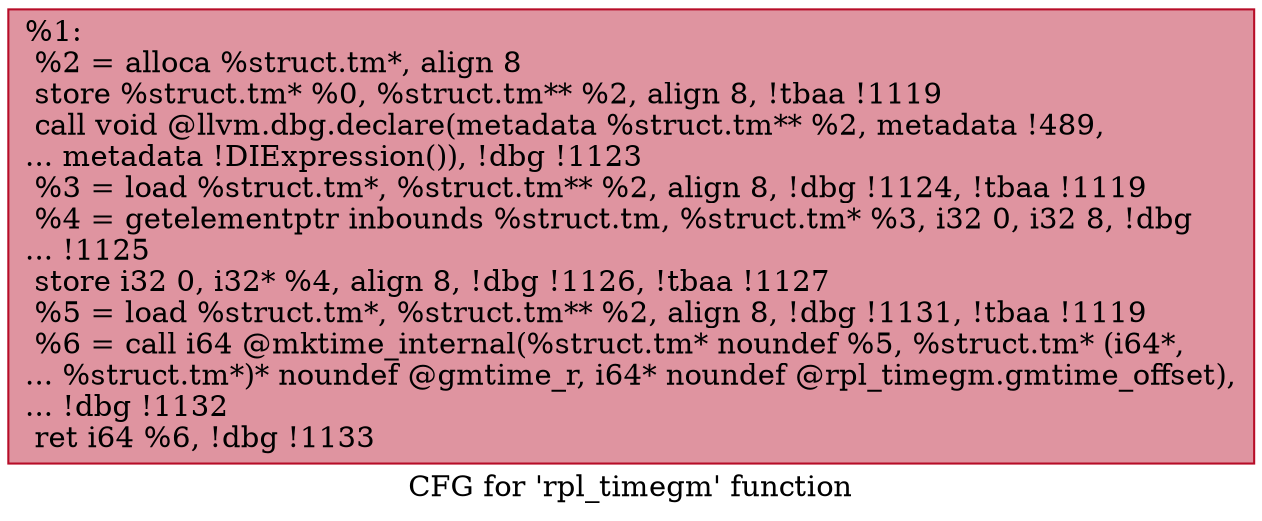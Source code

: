 digraph "CFG for 'rpl_timegm' function" {
	label="CFG for 'rpl_timegm' function";

	Node0x1866820 [shape=record,color="#b70d28ff", style=filled, fillcolor="#b70d2870",label="{%1:\l  %2 = alloca %struct.tm*, align 8\l  store %struct.tm* %0, %struct.tm** %2, align 8, !tbaa !1119\l  call void @llvm.dbg.declare(metadata %struct.tm** %2, metadata !489,\l... metadata !DIExpression()), !dbg !1123\l  %3 = load %struct.tm*, %struct.tm** %2, align 8, !dbg !1124, !tbaa !1119\l  %4 = getelementptr inbounds %struct.tm, %struct.tm* %3, i32 0, i32 8, !dbg\l... !1125\l  store i32 0, i32* %4, align 8, !dbg !1126, !tbaa !1127\l  %5 = load %struct.tm*, %struct.tm** %2, align 8, !dbg !1131, !tbaa !1119\l  %6 = call i64 @mktime_internal(%struct.tm* noundef %5, %struct.tm* (i64*,\l... %struct.tm*)* noundef @gmtime_r, i64* noundef @rpl_timegm.gmtime_offset),\l... !dbg !1132\l  ret i64 %6, !dbg !1133\l}"];
}
